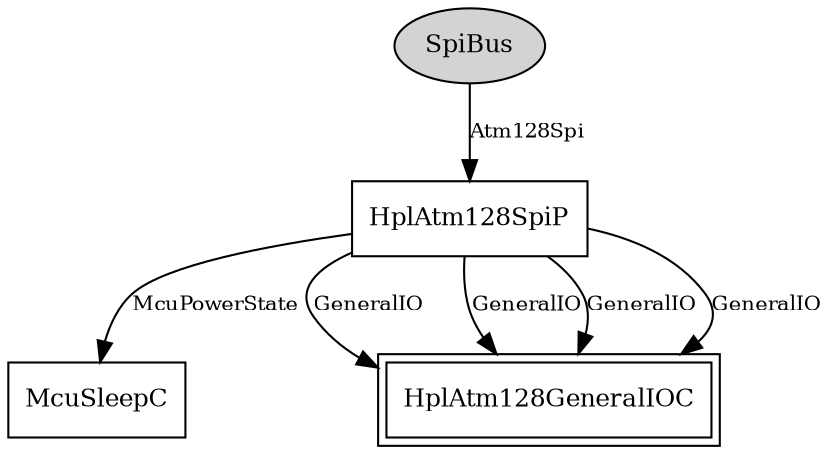 digraph "tos.chips.atm128.spi.HplAtm128SpiC" {
  n0x4090ae50 [shape=ellipse, style=filled, label="SpiBus", fontsize=12];
  "HplAtm128SpiP" [fontsize=12, shape=box, URL="../chtml/tos.chips.atm128.spi.HplAtm128SpiP.html"];
  "HplAtm128SpiP" [fontsize=12, shape=box, URL="../chtml/tos.chips.atm128.spi.HplAtm128SpiP.html"];
  "McuSleepC" [fontsize=12, shape=box, URL="../chtml/tos.chips.atm128.McuSleepC.html"];
  "HplAtm128SpiP" [fontsize=12, shape=box, URL="../chtml/tos.chips.atm128.spi.HplAtm128SpiP.html"];
  "HplAtm128GeneralIOC" [fontsize=12, shape=box,peripheries=2, URL="../chtml/tos.chips.atm128.pins.HplAtm128GeneralIOC.html"];
  "HplAtm128SpiP" [fontsize=12, shape=box, URL="../chtml/tos.chips.atm128.spi.HplAtm128SpiP.html"];
  "HplAtm128GeneralIOC" [fontsize=12, shape=box,peripheries=2, URL="../chtml/tos.chips.atm128.pins.HplAtm128GeneralIOC.html"];
  "HplAtm128SpiP" [fontsize=12, shape=box, URL="../chtml/tos.chips.atm128.spi.HplAtm128SpiP.html"];
  "HplAtm128GeneralIOC" [fontsize=12, shape=box,peripheries=2, URL="../chtml/tos.chips.atm128.pins.HplAtm128GeneralIOC.html"];
  "HplAtm128SpiP" [fontsize=12, shape=box, URL="../chtml/tos.chips.atm128.spi.HplAtm128SpiP.html"];
  "HplAtm128GeneralIOC" [fontsize=12, shape=box,peripheries=2, URL="../chtml/tos.chips.atm128.pins.HplAtm128GeneralIOC.html"];
  "n0x4090ae50" -> "HplAtm128SpiP" [label="Atm128Spi", URL="../ihtml/tos.chips.atm128.spi.Atm128Spi.html", fontsize=10];
  "HplAtm128SpiP" -> "McuSleepC" [label="McuPowerState", URL="../ihtml/tos.interfaces.McuPowerState.html", fontsize=10];
  "HplAtm128SpiP" -> "HplAtm128GeneralIOC" [label="GeneralIO", URL="../ihtml/tos.interfaces.GeneralIO.html", fontsize=10];
  "HplAtm128SpiP" -> "HplAtm128GeneralIOC" [label="GeneralIO", URL="../ihtml/tos.interfaces.GeneralIO.html", fontsize=10];
  "HplAtm128SpiP" -> "HplAtm128GeneralIOC" [label="GeneralIO", URL="../ihtml/tos.interfaces.GeneralIO.html", fontsize=10];
  "HplAtm128SpiP" -> "HplAtm128GeneralIOC" [label="GeneralIO", URL="../ihtml/tos.interfaces.GeneralIO.html", fontsize=10];
}

